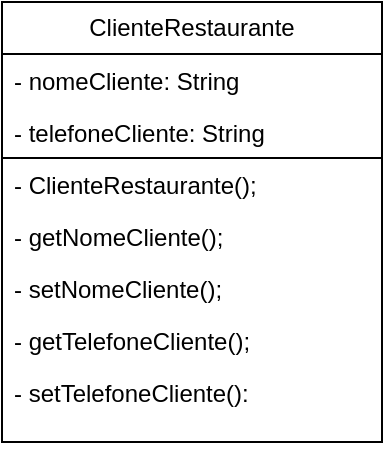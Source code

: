<mxfile version="24.7.12">
  <diagram name="Página-1" id="UMzBXDggHSwoHHbEA_F-">
    <mxGraphModel grid="1" page="1" gridSize="10" guides="1" tooltips="1" connect="1" arrows="1" fold="1" pageScale="1" pageWidth="827" pageHeight="1169" math="0" shadow="0">
      <root>
        <mxCell id="0" />
        <mxCell id="1" parent="0" />
        <mxCell id="Xi8M5J_qFJPJecMSVVCh-1" value="ClienteRestaurante" style="swimlane;fontStyle=0;childLayout=stackLayout;horizontal=1;startSize=26;fillColor=none;horizontalStack=0;resizeParent=1;resizeParentMax=0;resizeLast=0;collapsible=1;marginBottom=0;whiteSpace=wrap;html=1;" vertex="1" parent="1">
          <mxGeometry x="80" y="40" width="190" height="78" as="geometry" />
        </mxCell>
        <mxCell id="Xi8M5J_qFJPJecMSVVCh-2" value="- nomeCliente: String&lt;div&gt;&lt;br&gt;&lt;/div&gt;" style="text;strokeColor=none;fillColor=none;align=left;verticalAlign=top;spacingLeft=4;spacingRight=4;overflow=hidden;rotatable=0;points=[[0,0.5],[1,0.5]];portConstraint=eastwest;whiteSpace=wrap;html=1;" vertex="1" parent="Xi8M5J_qFJPJecMSVVCh-1">
          <mxGeometry y="26" width="190" height="26" as="geometry" />
        </mxCell>
        <mxCell id="Xi8M5J_qFJPJecMSVVCh-3" value="- telefoneCliente: String" style="text;strokeColor=none;fillColor=none;align=left;verticalAlign=top;spacingLeft=4;spacingRight=4;overflow=hidden;rotatable=0;points=[[0,0.5],[1,0.5]];portConstraint=eastwest;whiteSpace=wrap;html=1;" vertex="1" parent="Xi8M5J_qFJPJecMSVVCh-1">
          <mxGeometry y="52" width="190" height="26" as="geometry" />
        </mxCell>
        <mxCell id="Xi8M5J_qFJPJecMSVVCh-4" value="&lt;div&gt;&lt;br&gt;&lt;/div&gt;" style="text;strokeColor=default;fillColor=none;align=left;verticalAlign=top;spacingLeft=4;spacingRight=4;overflow=hidden;rotatable=0;points=[[0,0.5],[1,0.5]];portConstraint=eastwest;whiteSpace=wrap;html=1;" vertex="1" parent="1">
          <mxGeometry x="80" y="118" width="190" height="142" as="geometry" />
        </mxCell>
        <mxCell id="Xi8M5J_qFJPJecMSVVCh-9" value="&lt;div&gt;- ClienteRestaurante();&lt;/div&gt;" style="text;strokeColor=none;fillColor=none;align=left;verticalAlign=top;spacingLeft=4;spacingRight=4;overflow=hidden;rotatable=0;points=[[0,0.5],[1,0.5]];portConstraint=eastwest;whiteSpace=wrap;html=1;" vertex="1" parent="1">
          <mxGeometry x="80" y="118" width="190" height="26" as="geometry" />
        </mxCell>
        <mxCell id="Xi8M5J_qFJPJecMSVVCh-10" value="- getNomeCliente();" style="text;strokeColor=none;fillColor=none;align=left;verticalAlign=top;spacingLeft=4;spacingRight=4;overflow=hidden;rotatable=0;points=[[0,0.5],[1,0.5]];portConstraint=eastwest;whiteSpace=wrap;html=1;" vertex="1" parent="1">
          <mxGeometry x="80" y="144" width="190" height="26" as="geometry" />
        </mxCell>
        <mxCell id="Xi8M5J_qFJPJecMSVVCh-11" value="&lt;div&gt;- setNomeCliente();&lt;/div&gt;" style="text;strokeColor=none;fillColor=none;align=left;verticalAlign=top;spacingLeft=4;spacingRight=4;overflow=hidden;rotatable=0;points=[[0,0.5],[1,0.5]];portConstraint=eastwest;whiteSpace=wrap;html=1;" vertex="1" parent="1">
          <mxGeometry x="80" y="170" width="190" height="26" as="geometry" />
        </mxCell>
        <mxCell id="Xi8M5J_qFJPJecMSVVCh-12" value="- getTelefoneCliente();" style="text;strokeColor=none;fillColor=none;align=left;verticalAlign=top;spacingLeft=4;spacingRight=4;overflow=hidden;rotatable=0;points=[[0,0.5],[1,0.5]];portConstraint=eastwest;whiteSpace=wrap;html=1;" vertex="1" parent="1">
          <mxGeometry x="80" y="196" width="190" height="26" as="geometry" />
        </mxCell>
        <mxCell id="Xi8M5J_qFJPJecMSVVCh-13" value="- setTelefoneCliente():&lt;div&gt;&lt;br&gt;&lt;/div&gt;" style="text;strokeColor=none;fillColor=none;align=left;verticalAlign=top;spacingLeft=4;spacingRight=4;overflow=hidden;rotatable=0;points=[[0,0.5],[1,0.5]];portConstraint=eastwest;whiteSpace=wrap;html=1;" vertex="1" parent="1">
          <mxGeometry x="80" y="222" width="190" height="26" as="geometry" />
        </mxCell>
      </root>
    </mxGraphModel>
  </diagram>
</mxfile>
